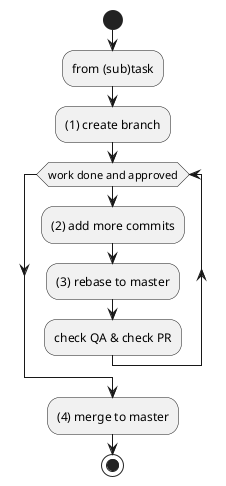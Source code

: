 @startuml
start
:from (sub)task;
:(1) create branch;
while (work done and approved)
:(2) add more commits;
:(3) rebase to master;
:check QA & check PR;
endwhile
:(4) merge to master;
stop
@enduml
